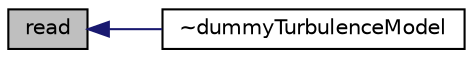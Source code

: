 digraph "read"
{
  bgcolor="transparent";
  edge [fontname="Helvetica",fontsize="10",labelfontname="Helvetica",labelfontsize="10"];
  node [fontname="Helvetica",fontsize="10",shape=record];
  rankdir="LR";
  Node21 [label="read",height=0.2,width=0.4,color="black", fillcolor="grey75", style="filled", fontcolor="black"];
  Node21 -> Node22 [dir="back",color="midnightblue",fontsize="10",style="solid",fontname="Helvetica"];
  Node22 [label="~dummyTurbulenceModel",height=0.2,width=0.4,color="black",URL="$classFoam_1_1RASModels_1_1dummyTurbulenceModel.html#a0dcaf8f6f1275ead8da14bcb9d6170be"];
}

